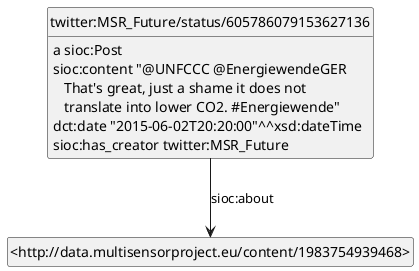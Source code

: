 @startuml
hide empty methods
hide empty attributes
hide circle
skinparam classAttributeIconSize 0
class twitter_MSR_Future_status_605786079153627136 as "twitter:MSR_Future/status/605786079153627136"
twitter_MSR_Future_status_605786079153627136 : a sioc:Post
class _http___data_multisensorproject_eu_content_1983754939468_ as "<http://data.multisensorproject.eu/content/1983754939468>"
twitter_MSR_Future_status_605786079153627136 --> _http___data_multisensorproject_eu_content_1983754939468_ : sioc:about
twitter_MSR_Future_status_605786079153627136 : sioc:content "@UNFCCC @EnergiewendeGER\n   That's great, just a shame it does not\n   translate into lower CO2. #Energiewende"
twitter_MSR_Future_status_605786079153627136 : dct:date "2015-06-02T20:20:00"^^xsd:dateTime
twitter_MSR_Future_status_605786079153627136 : sioc:has_creator twitter:MSR_Future
@enduml
